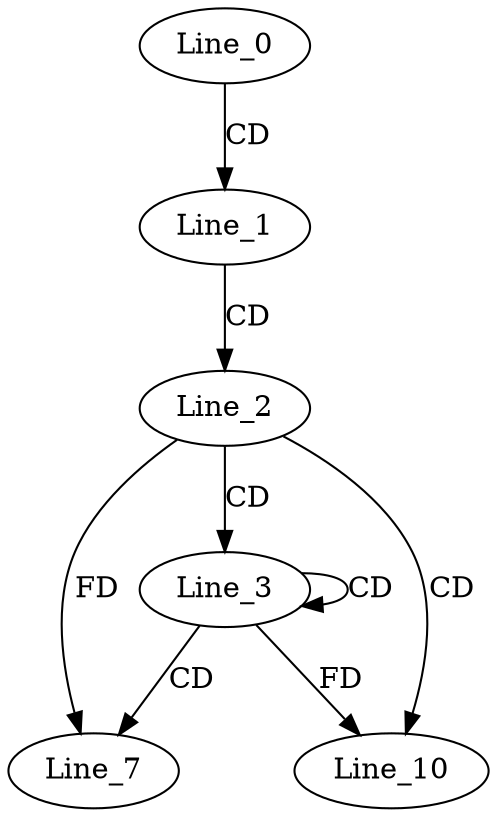 digraph G {
  Line_0;
  Line_1;
  Line_2;
  Line_3;
  Line_3;
  Line_3;
  Line_3;
  Line_7;
  Line_10;
  Line_0 -> Line_1 [ label="CD" ];
  Line_1 -> Line_2 [ label="CD" ];
  Line_2 -> Line_3 [ label="CD" ];
  Line_3 -> Line_3 [ label="CD" ];
  Line_3 -> Line_7 [ label="CD" ];
  Line_2 -> Line_7 [ label="FD" ];
  Line_2 -> Line_10 [ label="CD" ];
  Line_3 -> Line_10 [ label="FD" ];
}
